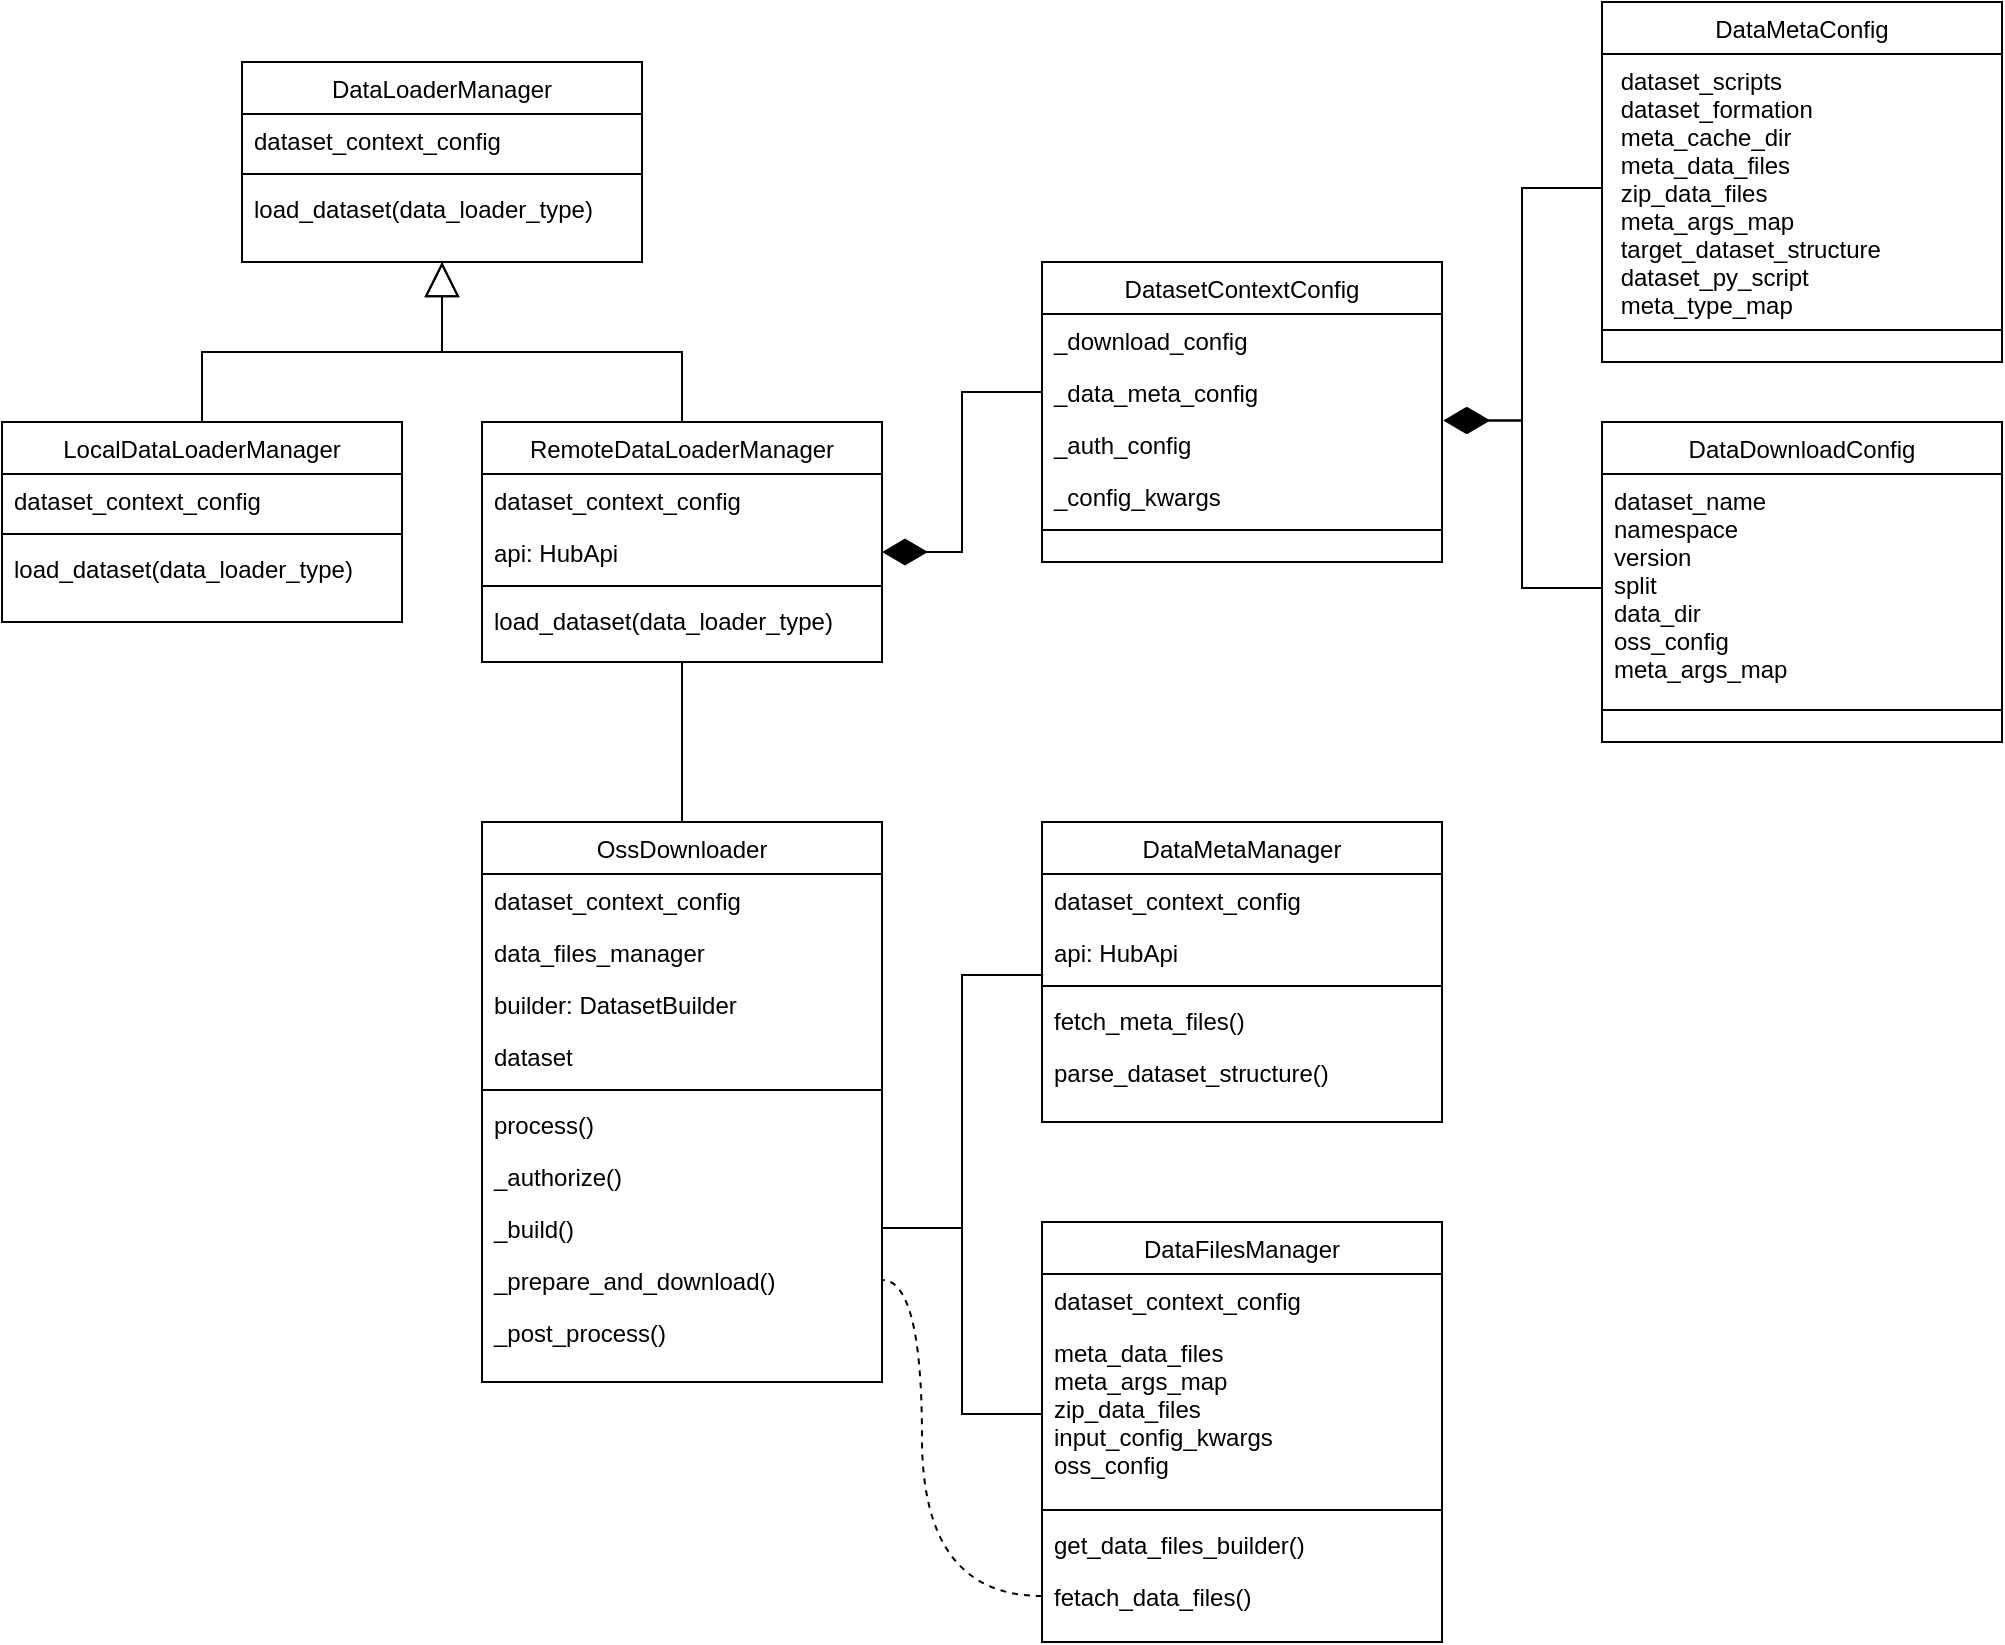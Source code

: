 <mxfile version="21.5.2" type="github" pages="2">
  <diagram id="C5RBs43oDa-KdzZeNtuy" name="v_0.1">
    <mxGraphModel dx="1839" dy="679" grid="1" gridSize="10" guides="1" tooltips="1" connect="1" arrows="1" fold="1" page="1" pageScale="1" pageWidth="827" pageHeight="1169" math="0" shadow="0">
      <root>
        <mxCell id="WIyWlLk6GJQsqaUBKTNV-0" />
        <mxCell id="WIyWlLk6GJQsqaUBKTNV-1" parent="WIyWlLk6GJQsqaUBKTNV-0" />
        <mxCell id="bggW8caEcqMbsjay8aiF-5" value="" style="rounded=0;orthogonalLoop=1;jettySize=auto;html=1;entryX=0.5;entryY=1;entryDx=0;entryDy=0;endArrow=block;endFill=0;endSize=15;startSize=15;exitX=0.5;exitY=0;exitDx=0;exitDy=0;edgeStyle=orthogonalEdgeStyle;" edge="1" parent="WIyWlLk6GJQsqaUBKTNV-1" source="mkIfRLMKfFLiGhOgmDnM-0" target="bggW8caEcqMbsjay8aiF-0">
          <mxGeometry relative="1" as="geometry">
            <mxPoint x="230" y="300" as="targetPoint" />
          </mxGeometry>
        </mxCell>
        <mxCell id="fP3P9Rz7hbLU_uRdi3sB-0" value="" style="rounded=0;orthogonalLoop=1;jettySize=auto;html=1;entryX=0.5;entryY=0;entryDx=0;entryDy=0;endArrow=none;endFill=0;" edge="1" parent="WIyWlLk6GJQsqaUBKTNV-1" source="mkIfRLMKfFLiGhOgmDnM-0" target="tjKZMXYK2fLk1N85MihW-15">
          <mxGeometry relative="1" as="geometry">
            <mxPoint x="510" y="540" as="targetPoint" />
          </mxGeometry>
        </mxCell>
        <mxCell id="mkIfRLMKfFLiGhOgmDnM-0" value="RemoteDataLoaderManager" style="swimlane;fontStyle=0;align=center;verticalAlign=top;childLayout=stackLayout;horizontal=1;startSize=26;horizontalStack=0;resizeParent=1;resizeLast=0;collapsible=1;marginBottom=0;rounded=0;shadow=0;strokeWidth=1;" vertex="1" parent="WIyWlLk6GJQsqaUBKTNV-1">
          <mxGeometry x="120" y="360" width="200" height="120" as="geometry">
            <mxRectangle x="130" y="380" width="160" height="26" as="alternateBounds" />
          </mxGeometry>
        </mxCell>
        <mxCell id="mkIfRLMKfFLiGhOgmDnM-1" value="dataset_context_config" style="text;align=left;verticalAlign=top;spacingLeft=4;spacingRight=4;overflow=hidden;rotatable=0;points=[[0,0.5],[1,0.5]];portConstraint=eastwest;" vertex="1" parent="mkIfRLMKfFLiGhOgmDnM-0">
          <mxGeometry y="26" width="200" height="26" as="geometry" />
        </mxCell>
        <mxCell id="mkIfRLMKfFLiGhOgmDnM-2" value="api: HubApi" style="text;align=left;verticalAlign=top;spacingLeft=4;spacingRight=4;overflow=hidden;rotatable=0;points=[[0,0.5],[1,0.5]];portConstraint=eastwest;rounded=0;shadow=0;html=0;" vertex="1" parent="mkIfRLMKfFLiGhOgmDnM-0">
          <mxGeometry y="52" width="200" height="26" as="geometry" />
        </mxCell>
        <mxCell id="mkIfRLMKfFLiGhOgmDnM-3" value="" style="line;html=1;strokeWidth=1;align=left;verticalAlign=middle;spacingTop=-1;spacingLeft=3;spacingRight=3;rotatable=0;labelPosition=right;points=[];portConstraint=eastwest;" vertex="1" parent="mkIfRLMKfFLiGhOgmDnM-0">
          <mxGeometry y="78" width="200" height="8" as="geometry" />
        </mxCell>
        <mxCell id="mkIfRLMKfFLiGhOgmDnM-4" value="load_dataset(data_loader_type)" style="text;align=left;verticalAlign=top;spacingLeft=4;spacingRight=4;overflow=hidden;rotatable=0;points=[[0,0.5],[1,0.5]];portConstraint=eastwest;fontStyle=0" vertex="1" parent="mkIfRLMKfFLiGhOgmDnM-0">
          <mxGeometry y="86" width="200" height="26" as="geometry" />
        </mxCell>
        <mxCell id="bggW8caEcqMbsjay8aiF-0" value="DataLoaderManager" style="swimlane;fontStyle=0;align=center;verticalAlign=top;childLayout=stackLayout;horizontal=1;startSize=26;horizontalStack=0;resizeParent=1;resizeLast=0;collapsible=1;marginBottom=0;rounded=0;shadow=0;strokeWidth=1;" vertex="1" parent="WIyWlLk6GJQsqaUBKTNV-1">
          <mxGeometry y="180" width="200" height="100" as="geometry">
            <mxRectangle x="130" y="380" width="160" height="26" as="alternateBounds" />
          </mxGeometry>
        </mxCell>
        <mxCell id="bggW8caEcqMbsjay8aiF-1" value="dataset_context_config" style="text;align=left;verticalAlign=top;spacingLeft=4;spacingRight=4;overflow=hidden;rotatable=0;points=[[0,0.5],[1,0.5]];portConstraint=eastwest;" vertex="1" parent="bggW8caEcqMbsjay8aiF-0">
          <mxGeometry y="26" width="200" height="26" as="geometry" />
        </mxCell>
        <mxCell id="bggW8caEcqMbsjay8aiF-3" value="" style="line;html=1;strokeWidth=1;align=left;verticalAlign=middle;spacingTop=-1;spacingLeft=3;spacingRight=3;rotatable=0;labelPosition=right;points=[];portConstraint=eastwest;" vertex="1" parent="bggW8caEcqMbsjay8aiF-0">
          <mxGeometry y="52" width="200" height="8" as="geometry" />
        </mxCell>
        <mxCell id="bggW8caEcqMbsjay8aiF-4" value="load_dataset(data_loader_type)" style="text;align=left;verticalAlign=top;spacingLeft=4;spacingRight=4;overflow=hidden;rotatable=0;points=[[0,0.5],[1,0.5]];portConstraint=eastwest;fontStyle=0" vertex="1" parent="bggW8caEcqMbsjay8aiF-0">
          <mxGeometry y="60" width="200" height="26" as="geometry" />
        </mxCell>
        <mxCell id="tjKZMXYK2fLk1N85MihW-0" value="LocalDataLoaderManager" style="swimlane;fontStyle=0;align=center;verticalAlign=top;childLayout=stackLayout;horizontal=1;startSize=26;horizontalStack=0;resizeParent=1;resizeLast=0;collapsible=1;marginBottom=0;rounded=0;shadow=0;strokeWidth=1;" vertex="1" parent="WIyWlLk6GJQsqaUBKTNV-1">
          <mxGeometry x="-120" y="360" width="200" height="100" as="geometry">
            <mxRectangle x="130" y="380" width="160" height="26" as="alternateBounds" />
          </mxGeometry>
        </mxCell>
        <mxCell id="tjKZMXYK2fLk1N85MihW-1" value="dataset_context_config" style="text;align=left;verticalAlign=top;spacingLeft=4;spacingRight=4;overflow=hidden;rotatable=0;points=[[0,0.5],[1,0.5]];portConstraint=eastwest;" vertex="1" parent="tjKZMXYK2fLk1N85MihW-0">
          <mxGeometry y="26" width="200" height="26" as="geometry" />
        </mxCell>
        <mxCell id="tjKZMXYK2fLk1N85MihW-3" value="" style="line;html=1;strokeWidth=1;align=left;verticalAlign=middle;spacingTop=-1;spacingLeft=3;spacingRight=3;rotatable=0;labelPosition=right;points=[];portConstraint=eastwest;" vertex="1" parent="tjKZMXYK2fLk1N85MihW-0">
          <mxGeometry y="52" width="200" height="8" as="geometry" />
        </mxCell>
        <mxCell id="tjKZMXYK2fLk1N85MihW-4" value="load_dataset(data_loader_type)" style="text;align=left;verticalAlign=top;spacingLeft=4;spacingRight=4;overflow=hidden;rotatable=0;points=[[0,0.5],[1,0.5]];portConstraint=eastwest;fontStyle=0" vertex="1" parent="tjKZMXYK2fLk1N85MihW-0">
          <mxGeometry y="60" width="200" height="26" as="geometry" />
        </mxCell>
        <mxCell id="tjKZMXYK2fLk1N85MihW-5" value="" style="rounded=0;orthogonalLoop=1;jettySize=auto;html=1;endArrow=block;endFill=0;endSize=15;startSize=15;exitX=0.5;exitY=0;exitDx=0;exitDy=0;entryX=0.5;entryY=1;entryDx=0;entryDy=0;edgeStyle=orthogonalEdgeStyle;" edge="1" parent="WIyWlLk6GJQsqaUBKTNV-1" source="tjKZMXYK2fLk1N85MihW-0" target="bggW8caEcqMbsjay8aiF-0">
          <mxGeometry relative="1" as="geometry">
            <mxPoint x="230" y="370" as="sourcePoint" />
            <mxPoint x="210" y="280" as="targetPoint" />
          </mxGeometry>
        </mxCell>
        <mxCell id="tjKZMXYK2fLk1N85MihW-6" value="DatasetContextConfig" style="swimlane;fontStyle=0;align=center;verticalAlign=top;childLayout=stackLayout;horizontal=1;startSize=26;horizontalStack=0;resizeParent=1;resizeLast=0;collapsible=1;marginBottom=0;rounded=0;shadow=0;strokeWidth=1;" vertex="1" parent="WIyWlLk6GJQsqaUBKTNV-1">
          <mxGeometry x="400" y="280" width="200" height="150" as="geometry">
            <mxRectangle x="130" y="380" width="160" height="26" as="alternateBounds" />
          </mxGeometry>
        </mxCell>
        <mxCell id="tjKZMXYK2fLk1N85MihW-7" value="_download_config" style="text;align=left;verticalAlign=top;spacingLeft=4;spacingRight=4;overflow=hidden;rotatable=0;points=[[0,0.5],[1,0.5]];portConstraint=eastwest;" vertex="1" parent="tjKZMXYK2fLk1N85MihW-6">
          <mxGeometry y="26" width="200" height="26" as="geometry" />
        </mxCell>
        <mxCell id="tjKZMXYK2fLk1N85MihW-8" value="_data_meta_config" style="text;align=left;verticalAlign=top;spacingLeft=4;spacingRight=4;overflow=hidden;rotatable=0;points=[[0,0.5],[1,0.5]];portConstraint=eastwest;rounded=0;shadow=0;html=0;" vertex="1" parent="tjKZMXYK2fLk1N85MihW-6">
          <mxGeometry y="52" width="200" height="26" as="geometry" />
        </mxCell>
        <mxCell id="tjKZMXYK2fLk1N85MihW-13" value="_auth_config" style="text;align=left;verticalAlign=top;spacingLeft=4;spacingRight=4;overflow=hidden;rotatable=0;points=[[0,0.5],[1,0.5]];portConstraint=eastwest;rounded=0;shadow=0;html=0;" vertex="1" parent="tjKZMXYK2fLk1N85MihW-6">
          <mxGeometry y="78" width="200" height="26" as="geometry" />
        </mxCell>
        <mxCell id="tjKZMXYK2fLk1N85MihW-14" value="_config_kwargs" style="text;align=left;verticalAlign=top;spacingLeft=4;spacingRight=4;overflow=hidden;rotatable=0;points=[[0,0.5],[1,0.5]];portConstraint=eastwest;rounded=0;shadow=0;html=0;" vertex="1" parent="tjKZMXYK2fLk1N85MihW-6">
          <mxGeometry y="104" width="200" height="26" as="geometry" />
        </mxCell>
        <mxCell id="tjKZMXYK2fLk1N85MihW-9" value="" style="line;html=1;strokeWidth=1;align=left;verticalAlign=middle;spacingTop=-1;spacingLeft=3;spacingRight=3;rotatable=0;labelPosition=right;points=[];portConstraint=eastwest;" vertex="1" parent="tjKZMXYK2fLk1N85MihW-6">
          <mxGeometry y="130" width="200" height="8" as="geometry" />
        </mxCell>
        <mxCell id="tjKZMXYK2fLk1N85MihW-11" value="" style="rounded=0;orthogonalLoop=1;jettySize=auto;html=1;entryX=1;entryY=0.5;entryDx=0;entryDy=0;endArrow=diamondThin;endFill=1;endSize=20;startSize=20;exitX=0;exitY=0.5;exitDx=0;exitDy=0;edgeStyle=orthogonalEdgeStyle;" edge="1" parent="WIyWlLk6GJQsqaUBKTNV-1" source="tjKZMXYK2fLk1N85MihW-8" target="mkIfRLMKfFLiGhOgmDnM-2">
          <mxGeometry relative="1" as="geometry">
            <mxPoint x="230" y="370" as="sourcePoint" />
            <mxPoint x="110" y="290" as="targetPoint" />
            <Array as="points">
              <mxPoint x="360" y="345" />
              <mxPoint x="360" y="425" />
            </Array>
          </mxGeometry>
        </mxCell>
        <mxCell id="tjKZMXYK2fLk1N85MihW-15" value="OssDownloader" style="swimlane;fontStyle=0;align=center;verticalAlign=top;childLayout=stackLayout;horizontal=1;startSize=26;horizontalStack=0;resizeParent=1;resizeLast=0;collapsible=1;marginBottom=0;rounded=0;shadow=0;strokeWidth=1;" vertex="1" parent="WIyWlLk6GJQsqaUBKTNV-1">
          <mxGeometry x="120" y="560" width="200" height="280" as="geometry">
            <mxRectangle x="130" y="380" width="160" height="26" as="alternateBounds" />
          </mxGeometry>
        </mxCell>
        <mxCell id="tjKZMXYK2fLk1N85MihW-16" value="dataset_context_config" style="text;align=left;verticalAlign=top;spacingLeft=4;spacingRight=4;overflow=hidden;rotatable=0;points=[[0,0.5],[1,0.5]];portConstraint=eastwest;" vertex="1" parent="tjKZMXYK2fLk1N85MihW-15">
          <mxGeometry y="26" width="200" height="26" as="geometry" />
        </mxCell>
        <mxCell id="tjKZMXYK2fLk1N85MihW-17" value="data_files_manager" style="text;align=left;verticalAlign=top;spacingLeft=4;spacingRight=4;overflow=hidden;rotatable=0;points=[[0,0.5],[1,0.5]];portConstraint=eastwest;rounded=0;shadow=0;html=0;" vertex="1" parent="tjKZMXYK2fLk1N85MihW-15">
          <mxGeometry y="52" width="200" height="26" as="geometry" />
        </mxCell>
        <mxCell id="tjKZMXYK2fLk1N85MihW-20" value="builder: DatasetBuilder" style="text;align=left;verticalAlign=top;spacingLeft=4;spacingRight=4;overflow=hidden;rotatable=0;points=[[0,0.5],[1,0.5]];portConstraint=eastwest;rounded=0;shadow=0;html=0;" vertex="1" parent="tjKZMXYK2fLk1N85MihW-15">
          <mxGeometry y="78" width="200" height="26" as="geometry" />
        </mxCell>
        <mxCell id="tjKZMXYK2fLk1N85MihW-21" value="dataset" style="text;align=left;verticalAlign=top;spacingLeft=4;spacingRight=4;overflow=hidden;rotatable=0;points=[[0,0.5],[1,0.5]];portConstraint=eastwest;rounded=0;shadow=0;html=0;" vertex="1" parent="tjKZMXYK2fLk1N85MihW-15">
          <mxGeometry y="104" width="200" height="26" as="geometry" />
        </mxCell>
        <mxCell id="tjKZMXYK2fLk1N85MihW-18" value="" style="line;html=1;strokeWidth=1;align=left;verticalAlign=middle;spacingTop=-1;spacingLeft=3;spacingRight=3;rotatable=0;labelPosition=right;points=[];portConstraint=eastwest;" vertex="1" parent="tjKZMXYK2fLk1N85MihW-15">
          <mxGeometry y="130" width="200" height="8" as="geometry" />
        </mxCell>
        <mxCell id="tjKZMXYK2fLk1N85MihW-23" value="process()" style="text;align=left;verticalAlign=top;spacingLeft=4;spacingRight=4;overflow=hidden;rotatable=0;points=[[0,0.5],[1,0.5]];portConstraint=eastwest;fontStyle=0" vertex="1" parent="tjKZMXYK2fLk1N85MihW-15">
          <mxGeometry y="138" width="200" height="26" as="geometry" />
        </mxCell>
        <mxCell id="fP3P9Rz7hbLU_uRdi3sB-22" value="_authorize()" style="text;align=left;verticalAlign=top;spacingLeft=4;spacingRight=4;overflow=hidden;rotatable=0;points=[[0,0.5],[1,0.5]];portConstraint=eastwest;fontStyle=0" vertex="1" parent="tjKZMXYK2fLk1N85MihW-15">
          <mxGeometry y="164" width="200" height="26" as="geometry" />
        </mxCell>
        <mxCell id="fP3P9Rz7hbLU_uRdi3sB-23" value="_build()" style="text;align=left;verticalAlign=top;spacingLeft=4;spacingRight=4;overflow=hidden;rotatable=0;points=[[0,0.5],[1,0.5]];portConstraint=eastwest;fontStyle=0" vertex="1" parent="tjKZMXYK2fLk1N85MihW-15">
          <mxGeometry y="190" width="200" height="26" as="geometry" />
        </mxCell>
        <mxCell id="fP3P9Rz7hbLU_uRdi3sB-24" value="_prepare_and_download()" style="text;align=left;verticalAlign=top;spacingLeft=4;spacingRight=4;overflow=hidden;rotatable=0;points=[[0,0.5],[1,0.5]];portConstraint=eastwest;fontStyle=0" vertex="1" parent="tjKZMXYK2fLk1N85MihW-15">
          <mxGeometry y="216" width="200" height="26" as="geometry" />
        </mxCell>
        <mxCell id="tjKZMXYK2fLk1N85MihW-22" value="_post_process()" style="text;align=left;verticalAlign=top;spacingLeft=4;spacingRight=4;overflow=hidden;rotatable=0;points=[[0,0.5],[1,0.5]];portConstraint=eastwest;fontStyle=0" vertex="1" parent="tjKZMXYK2fLk1N85MihW-15">
          <mxGeometry y="242" width="200" height="32" as="geometry" />
        </mxCell>
        <mxCell id="fP3P9Rz7hbLU_uRdi3sB-1" value="DataMetaConfig" style="swimlane;fontStyle=0;align=center;verticalAlign=top;childLayout=stackLayout;horizontal=1;startSize=26;horizontalStack=0;resizeParent=1;resizeLast=0;collapsible=1;marginBottom=0;rounded=0;shadow=0;strokeWidth=1;" vertex="1" parent="WIyWlLk6GJQsqaUBKTNV-1">
          <mxGeometry x="680" y="150" width="200" height="180" as="geometry">
            <mxRectangle x="130" y="380" width="160" height="26" as="alternateBounds" />
          </mxGeometry>
        </mxCell>
        <mxCell id="fP3P9Rz7hbLU_uRdi3sB-2" value=" dataset_scripts&#xa; dataset_formation&#xa; meta_cache_dir&#xa; meta_data_files&#xa; zip_data_files&#xa; meta_args_map&#xa; target_dataset_structure&#xa; dataset_py_script&#xa; meta_type_map&#xa;" style="text;align=left;verticalAlign=top;spacingLeft=4;spacingRight=4;overflow=hidden;rotatable=0;points=[[0,0.5],[1,0.5]];portConstraint=eastwest;" vertex="1" parent="fP3P9Rz7hbLU_uRdi3sB-1">
          <mxGeometry y="26" width="200" height="134" as="geometry" />
        </mxCell>
        <mxCell id="fP3P9Rz7hbLU_uRdi3sB-6" value="" style="line;html=1;strokeWidth=1;align=left;verticalAlign=middle;spacingTop=-1;spacingLeft=3;spacingRight=3;rotatable=0;labelPosition=right;points=[];portConstraint=eastwest;" vertex="1" parent="fP3P9Rz7hbLU_uRdi3sB-1">
          <mxGeometry y="160" width="200" height="8" as="geometry" />
        </mxCell>
        <mxCell id="fP3P9Rz7hbLU_uRdi3sB-7" value="DataDownloadConfig" style="swimlane;fontStyle=0;align=center;verticalAlign=top;childLayout=stackLayout;horizontal=1;startSize=26;horizontalStack=0;resizeParent=1;resizeLast=0;collapsible=1;marginBottom=0;rounded=0;shadow=0;strokeWidth=1;" vertex="1" parent="WIyWlLk6GJQsqaUBKTNV-1">
          <mxGeometry x="680" y="360" width="200" height="160" as="geometry">
            <mxRectangle x="130" y="380" width="160" height="26" as="alternateBounds" />
          </mxGeometry>
        </mxCell>
        <mxCell id="fP3P9Rz7hbLU_uRdi3sB-8" value="dataset_name&#xa;namespace&#xa;version&#xa;split&#xa;data_dir&#xa;oss_config&#xa;meta_args_map" style="text;align=left;verticalAlign=top;spacingLeft=4;spacingRight=4;overflow=hidden;rotatable=0;points=[[0,0.5],[1,0.5]];portConstraint=eastwest;" vertex="1" parent="fP3P9Rz7hbLU_uRdi3sB-7">
          <mxGeometry y="26" width="200" height="114" as="geometry" />
        </mxCell>
        <mxCell id="fP3P9Rz7hbLU_uRdi3sB-9" value="" style="line;html=1;strokeWidth=1;align=left;verticalAlign=middle;spacingTop=-1;spacingLeft=3;spacingRight=3;rotatable=0;labelPosition=right;points=[];portConstraint=eastwest;" vertex="1" parent="fP3P9Rz7hbLU_uRdi3sB-7">
          <mxGeometry y="140" width="200" height="8" as="geometry" />
        </mxCell>
        <mxCell id="fP3P9Rz7hbLU_uRdi3sB-10" value="" style="rounded=0;orthogonalLoop=1;jettySize=auto;html=1;endArrow=diamondThin;endFill=1;endSize=20;startSize=20;entryX=1.006;entryY=1.048;entryDx=0;entryDy=0;entryPerimeter=0;exitX=0;exitY=0.5;exitDx=0;exitDy=0;edgeStyle=orthogonalEdgeStyle;" edge="1" parent="WIyWlLk6GJQsqaUBKTNV-1" source="fP3P9Rz7hbLU_uRdi3sB-2" target="tjKZMXYK2fLk1N85MihW-8">
          <mxGeometry relative="1" as="geometry">
            <Array as="points">
              <mxPoint x="640" y="243" />
              <mxPoint x="640" y="359" />
            </Array>
          </mxGeometry>
        </mxCell>
        <mxCell id="fP3P9Rz7hbLU_uRdi3sB-12" value="" style="rounded=0;orthogonalLoop=1;jettySize=auto;html=1;endArrow=diamondThin;endFill=1;endSize=20;startSize=20;entryX=1.003;entryY=0.048;entryDx=0;entryDy=0;entryPerimeter=0;exitX=0;exitY=0.5;exitDx=0;exitDy=0;edgeStyle=orthogonalEdgeStyle;" edge="1" parent="WIyWlLk6GJQsqaUBKTNV-1" source="fP3P9Rz7hbLU_uRdi3sB-8" target="tjKZMXYK2fLk1N85MihW-13">
          <mxGeometry relative="1" as="geometry">
            <mxPoint x="570" y="520" as="sourcePoint" />
            <mxPoint x="610" y="355" as="targetPoint" />
            <Array as="points">
              <mxPoint x="640" y="443" />
              <mxPoint x="640" y="359" />
            </Array>
          </mxGeometry>
        </mxCell>
        <mxCell id="fP3P9Rz7hbLU_uRdi3sB-13" value="DataMetaManager" style="swimlane;fontStyle=0;align=center;verticalAlign=top;childLayout=stackLayout;horizontal=1;startSize=26;horizontalStack=0;resizeParent=1;resizeLast=0;collapsible=1;marginBottom=0;rounded=0;shadow=0;strokeWidth=1;" vertex="1" parent="WIyWlLk6GJQsqaUBKTNV-1">
          <mxGeometry x="400" y="560" width="200" height="150" as="geometry">
            <mxRectangle x="130" y="380" width="160" height="26" as="alternateBounds" />
          </mxGeometry>
        </mxCell>
        <mxCell id="fP3P9Rz7hbLU_uRdi3sB-14" value="dataset_context_config" style="text;align=left;verticalAlign=top;spacingLeft=4;spacingRight=4;overflow=hidden;rotatable=0;points=[[0,0.5],[1,0.5]];portConstraint=eastwest;" vertex="1" parent="fP3P9Rz7hbLU_uRdi3sB-13">
          <mxGeometry y="26" width="200" height="26" as="geometry" />
        </mxCell>
        <mxCell id="fP3P9Rz7hbLU_uRdi3sB-15" value="api: HubApi" style="text;align=left;verticalAlign=top;spacingLeft=4;spacingRight=4;overflow=hidden;rotatable=0;points=[[0,0.5],[1,0.5]];portConstraint=eastwest;rounded=0;shadow=0;html=0;" vertex="1" parent="fP3P9Rz7hbLU_uRdi3sB-13">
          <mxGeometry y="52" width="200" height="26" as="geometry" />
        </mxCell>
        <mxCell id="fP3P9Rz7hbLU_uRdi3sB-18" value="" style="line;html=1;strokeWidth=1;align=left;verticalAlign=middle;spacingTop=-1;spacingLeft=3;spacingRight=3;rotatable=0;labelPosition=right;points=[];portConstraint=eastwest;" vertex="1" parent="fP3P9Rz7hbLU_uRdi3sB-13">
          <mxGeometry y="78" width="200" height="8" as="geometry" />
        </mxCell>
        <mxCell id="fP3P9Rz7hbLU_uRdi3sB-20" value="fetch_meta_files()" style="text;align=left;verticalAlign=top;spacingLeft=4;spacingRight=4;overflow=hidden;rotatable=0;points=[[0,0.5],[1,0.5]];portConstraint=eastwest;fontStyle=0" vertex="1" parent="fP3P9Rz7hbLU_uRdi3sB-13">
          <mxGeometry y="86" width="200" height="26" as="geometry" />
        </mxCell>
        <mxCell id="fP3P9Rz7hbLU_uRdi3sB-21" value="parse_dataset_structure()" style="text;align=left;verticalAlign=top;spacingLeft=4;spacingRight=4;overflow=hidden;rotatable=0;points=[[0,0.5],[1,0.5]];portConstraint=eastwest;fontStyle=0" vertex="1" parent="fP3P9Rz7hbLU_uRdi3sB-13">
          <mxGeometry y="112" width="200" height="26" as="geometry" />
        </mxCell>
        <mxCell id="fP3P9Rz7hbLU_uRdi3sB-25" value="" style="endArrow=none;html=1;rounded=0;entryX=1;entryY=0.5;entryDx=0;entryDy=0;exitX=0.003;exitY=0.942;exitDx=0;exitDy=0;exitPerimeter=0;edgeStyle=orthogonalEdgeStyle;" edge="1" parent="WIyWlLk6GJQsqaUBKTNV-1" source="fP3P9Rz7hbLU_uRdi3sB-15" target="fP3P9Rz7hbLU_uRdi3sB-23">
          <mxGeometry width="50" height="50" relative="1" as="geometry">
            <mxPoint x="590" y="890" as="sourcePoint" />
            <mxPoint x="640" y="840" as="targetPoint" />
          </mxGeometry>
        </mxCell>
        <mxCell id="fP3P9Rz7hbLU_uRdi3sB-26" value="DataFilesManager" style="swimlane;fontStyle=0;align=center;verticalAlign=top;childLayout=stackLayout;horizontal=1;startSize=26;horizontalStack=0;resizeParent=1;resizeLast=0;collapsible=1;marginBottom=0;rounded=0;shadow=0;strokeWidth=1;" vertex="1" parent="WIyWlLk6GJQsqaUBKTNV-1">
          <mxGeometry x="400" y="760" width="200" height="210" as="geometry">
            <mxRectangle x="130" y="380" width="160" height="26" as="alternateBounds" />
          </mxGeometry>
        </mxCell>
        <mxCell id="fP3P9Rz7hbLU_uRdi3sB-27" value="dataset_context_config" style="text;align=left;verticalAlign=top;spacingLeft=4;spacingRight=4;overflow=hidden;rotatable=0;points=[[0,0.5],[1,0.5]];portConstraint=eastwest;" vertex="1" parent="fP3P9Rz7hbLU_uRdi3sB-26">
          <mxGeometry y="26" width="200" height="26" as="geometry" />
        </mxCell>
        <mxCell id="fP3P9Rz7hbLU_uRdi3sB-28" value="meta_data_files&#xa;meta_args_map&#xa;zip_data_files&#xa;input_config_kwargs&#xa;oss_config&#xa;" style="text;align=left;verticalAlign=top;spacingLeft=4;spacingRight=4;overflow=hidden;rotatable=0;points=[[0,0.5],[1,0.5]];portConstraint=eastwest;rounded=0;shadow=0;html=0;" vertex="1" parent="fP3P9Rz7hbLU_uRdi3sB-26">
          <mxGeometry y="52" width="200" height="88" as="geometry" />
        </mxCell>
        <mxCell id="fP3P9Rz7hbLU_uRdi3sB-29" value="" style="line;html=1;strokeWidth=1;align=left;verticalAlign=middle;spacingTop=-1;spacingLeft=3;spacingRight=3;rotatable=0;labelPosition=right;points=[];portConstraint=eastwest;" vertex="1" parent="fP3P9Rz7hbLU_uRdi3sB-26">
          <mxGeometry y="140" width="200" height="8" as="geometry" />
        </mxCell>
        <mxCell id="fP3P9Rz7hbLU_uRdi3sB-30" value="get_data_files_builder()" style="text;align=left;verticalAlign=top;spacingLeft=4;spacingRight=4;overflow=hidden;rotatable=0;points=[[0,0.5],[1,0.5]];portConstraint=eastwest;fontStyle=0" vertex="1" parent="fP3P9Rz7hbLU_uRdi3sB-26">
          <mxGeometry y="148" width="200" height="26" as="geometry" />
        </mxCell>
        <mxCell id="fP3P9Rz7hbLU_uRdi3sB-31" value="fetach_data_files()" style="text;align=left;verticalAlign=top;spacingLeft=4;spacingRight=4;overflow=hidden;rotatable=0;points=[[0,0.5],[1,0.5]];portConstraint=eastwest;fontStyle=0" vertex="1" parent="fP3P9Rz7hbLU_uRdi3sB-26">
          <mxGeometry y="174" width="200" height="26" as="geometry" />
        </mxCell>
        <mxCell id="fP3P9Rz7hbLU_uRdi3sB-32" value="" style="endArrow=none;html=1;rounded=0;entryX=1;entryY=0.5;entryDx=0;entryDy=0;exitX=0;exitY=0.5;exitDx=0;exitDy=0;edgeStyle=orthogonalEdgeStyle;" edge="1" parent="WIyWlLk6GJQsqaUBKTNV-1" source="fP3P9Rz7hbLU_uRdi3sB-28" target="fP3P9Rz7hbLU_uRdi3sB-23">
          <mxGeometry width="50" height="50" relative="1" as="geometry">
            <mxPoint x="411" y="646" as="sourcePoint" />
            <mxPoint x="330" y="773" as="targetPoint" />
          </mxGeometry>
        </mxCell>
        <mxCell id="fP3P9Rz7hbLU_uRdi3sB-33" value="" style="endArrow=none;dashed=1;html=1;rounded=0;exitX=0;exitY=0.5;exitDx=0;exitDy=0;entryX=1;entryY=0.5;entryDx=0;entryDy=0;edgeStyle=orthogonalEdgeStyle;curved=1;" edge="1" parent="WIyWlLk6GJQsqaUBKTNV-1" source="fP3P9Rz7hbLU_uRdi3sB-31" target="fP3P9Rz7hbLU_uRdi3sB-24">
          <mxGeometry width="50" height="50" relative="1" as="geometry">
            <mxPoint x="510" y="820" as="sourcePoint" />
            <mxPoint x="560" y="770" as="targetPoint" />
            <Array as="points">
              <mxPoint x="340" y="947" />
              <mxPoint x="340" y="789" />
            </Array>
          </mxGeometry>
        </mxCell>
      </root>
    </mxGraphModel>
  </diagram>
  <diagram id="YephYANBv8AwVeuibEls" name="demo">
    <mxGraphModel dx="1012" dy="679" grid="1" gridSize="10" guides="1" tooltips="1" connect="1" arrows="1" fold="1" page="1" pageScale="1" pageWidth="827" pageHeight="1169" math="0" shadow="0">
      <root>
        <mxCell id="0" />
        <mxCell id="1" parent="0" />
        <mxCell id="u9p4KUIXh91cp5A50ya_-1" value="Person" style="swimlane;fontStyle=2;align=center;verticalAlign=top;childLayout=stackLayout;horizontal=1;startSize=26;horizontalStack=0;resizeParent=1;resizeLast=0;collapsible=1;marginBottom=0;rounded=0;shadow=0;strokeWidth=1;" vertex="1" parent="1">
          <mxGeometry x="220" y="120" width="160" height="138" as="geometry">
            <mxRectangle x="230" y="140" width="160" height="26" as="alternateBounds" />
          </mxGeometry>
        </mxCell>
        <mxCell id="u9p4KUIXh91cp5A50ya_-2" value="Name" style="text;align=left;verticalAlign=top;spacingLeft=4;spacingRight=4;overflow=hidden;rotatable=0;points=[[0,0.5],[1,0.5]];portConstraint=eastwest;" vertex="1" parent="u9p4KUIXh91cp5A50ya_-1">
          <mxGeometry y="26" width="160" height="26" as="geometry" />
        </mxCell>
        <mxCell id="u9p4KUIXh91cp5A50ya_-3" value="Phone Number" style="text;align=left;verticalAlign=top;spacingLeft=4;spacingRight=4;overflow=hidden;rotatable=0;points=[[0,0.5],[1,0.5]];portConstraint=eastwest;rounded=0;shadow=0;html=0;" vertex="1" parent="u9p4KUIXh91cp5A50ya_-1">
          <mxGeometry y="52" width="160" height="26" as="geometry" />
        </mxCell>
        <mxCell id="u9p4KUIXh91cp5A50ya_-4" value="Email Address" style="text;align=left;verticalAlign=top;spacingLeft=4;spacingRight=4;overflow=hidden;rotatable=0;points=[[0,0.5],[1,0.5]];portConstraint=eastwest;rounded=0;shadow=0;html=0;" vertex="1" parent="u9p4KUIXh91cp5A50ya_-1">
          <mxGeometry y="78" width="160" height="26" as="geometry" />
        </mxCell>
        <mxCell id="u9p4KUIXh91cp5A50ya_-5" value="" style="line;html=1;strokeWidth=1;align=left;verticalAlign=middle;spacingTop=-1;spacingLeft=3;spacingRight=3;rotatable=0;labelPosition=right;points=[];portConstraint=eastwest;" vertex="1" parent="u9p4KUIXh91cp5A50ya_-1">
          <mxGeometry y="104" width="160" height="8" as="geometry" />
        </mxCell>
        <mxCell id="u9p4KUIXh91cp5A50ya_-6" value="Purchase Parking Pass" style="text;align=left;verticalAlign=top;spacingLeft=4;spacingRight=4;overflow=hidden;rotatable=0;points=[[0,0.5],[1,0.5]];portConstraint=eastwest;" vertex="1" parent="u9p4KUIXh91cp5A50ya_-1">
          <mxGeometry y="112" width="160" height="26" as="geometry" />
        </mxCell>
        <mxCell id="u9p4KUIXh91cp5A50ya_-7" value="Student" style="swimlane;fontStyle=0;align=center;verticalAlign=top;childLayout=stackLayout;horizontal=1;startSize=26;horizontalStack=0;resizeParent=1;resizeLast=0;collapsible=1;marginBottom=0;rounded=0;shadow=0;strokeWidth=1;" vertex="1" parent="1">
          <mxGeometry x="120" y="360" width="160" height="138" as="geometry">
            <mxRectangle x="130" y="380" width="160" height="26" as="alternateBounds" />
          </mxGeometry>
        </mxCell>
        <mxCell id="u9p4KUIXh91cp5A50ya_-8" value="Student Number" style="text;align=left;verticalAlign=top;spacingLeft=4;spacingRight=4;overflow=hidden;rotatable=0;points=[[0,0.5],[1,0.5]];portConstraint=eastwest;" vertex="1" parent="u9p4KUIXh91cp5A50ya_-7">
          <mxGeometry y="26" width="160" height="26" as="geometry" />
        </mxCell>
        <mxCell id="u9p4KUIXh91cp5A50ya_-9" value="Average Mark" style="text;align=left;verticalAlign=top;spacingLeft=4;spacingRight=4;overflow=hidden;rotatable=0;points=[[0,0.5],[1,0.5]];portConstraint=eastwest;rounded=0;shadow=0;html=0;" vertex="1" parent="u9p4KUIXh91cp5A50ya_-7">
          <mxGeometry y="52" width="160" height="26" as="geometry" />
        </mxCell>
        <mxCell id="u9p4KUIXh91cp5A50ya_-10" value="" style="line;html=1;strokeWidth=1;align=left;verticalAlign=middle;spacingTop=-1;spacingLeft=3;spacingRight=3;rotatable=0;labelPosition=right;points=[];portConstraint=eastwest;" vertex="1" parent="u9p4KUIXh91cp5A50ya_-7">
          <mxGeometry y="78" width="160" height="8" as="geometry" />
        </mxCell>
        <mxCell id="u9p4KUIXh91cp5A50ya_-11" value="Is Eligible To Enroll" style="text;align=left;verticalAlign=top;spacingLeft=4;spacingRight=4;overflow=hidden;rotatable=0;points=[[0,0.5],[1,0.5]];portConstraint=eastwest;fontStyle=4" vertex="1" parent="u9p4KUIXh91cp5A50ya_-7">
          <mxGeometry y="86" width="160" height="26" as="geometry" />
        </mxCell>
        <mxCell id="u9p4KUIXh91cp5A50ya_-12" value="Get Seminars Taken" style="text;align=left;verticalAlign=top;spacingLeft=4;spacingRight=4;overflow=hidden;rotatable=0;points=[[0,0.5],[1,0.5]];portConstraint=eastwest;" vertex="1" parent="u9p4KUIXh91cp5A50ya_-7">
          <mxGeometry y="112" width="160" height="26" as="geometry" />
        </mxCell>
        <mxCell id="u9p4KUIXh91cp5A50ya_-13" value="" style="endArrow=block;endSize=10;endFill=0;shadow=0;strokeWidth=1;rounded=0;edgeStyle=elbowEdgeStyle;elbow=vertical;" edge="1" parent="1" source="u9p4KUIXh91cp5A50ya_-7" target="u9p4KUIXh91cp5A50ya_-1">
          <mxGeometry width="160" relative="1" as="geometry">
            <mxPoint x="200" y="203" as="sourcePoint" />
            <mxPoint x="200" y="203" as="targetPoint" />
          </mxGeometry>
        </mxCell>
        <mxCell id="u9p4KUIXh91cp5A50ya_-14" value="Professor" style="swimlane;fontStyle=0;align=center;verticalAlign=top;childLayout=stackLayout;horizontal=1;startSize=26;horizontalStack=0;resizeParent=1;resizeLast=0;collapsible=1;marginBottom=0;rounded=0;shadow=0;strokeWidth=1;" vertex="1" parent="1">
          <mxGeometry x="330" y="360" width="160" height="70" as="geometry">
            <mxRectangle x="340" y="380" width="170" height="26" as="alternateBounds" />
          </mxGeometry>
        </mxCell>
        <mxCell id="u9p4KUIXh91cp5A50ya_-15" value="Salary" style="text;align=left;verticalAlign=top;spacingLeft=4;spacingRight=4;overflow=hidden;rotatable=0;points=[[0,0.5],[1,0.5]];portConstraint=eastwest;" vertex="1" parent="u9p4KUIXh91cp5A50ya_-14">
          <mxGeometry y="26" width="160" height="26" as="geometry" />
        </mxCell>
        <mxCell id="u9p4KUIXh91cp5A50ya_-16" value="" style="line;html=1;strokeWidth=1;align=left;verticalAlign=middle;spacingTop=-1;spacingLeft=3;spacingRight=3;rotatable=0;labelPosition=right;points=[];portConstraint=eastwest;" vertex="1" parent="u9p4KUIXh91cp5A50ya_-14">
          <mxGeometry y="52" width="160" height="8" as="geometry" />
        </mxCell>
        <mxCell id="u9p4KUIXh91cp5A50ya_-17" value="" style="endArrow=block;endSize=10;endFill=0;shadow=0;strokeWidth=1;rounded=0;edgeStyle=elbowEdgeStyle;elbow=vertical;" edge="1" parent="1" source="u9p4KUIXh91cp5A50ya_-14">
          <mxGeometry width="160" relative="1" as="geometry">
            <mxPoint x="210" y="373" as="sourcePoint" />
            <mxPoint x="300" y="258" as="targetPoint" />
          </mxGeometry>
        </mxCell>
        <mxCell id="u9p4KUIXh91cp5A50ya_-18" value="Address" style="swimlane;fontStyle=0;align=center;verticalAlign=top;childLayout=stackLayout;horizontal=1;startSize=26;horizontalStack=0;resizeParent=1;resizeLast=0;collapsible=1;marginBottom=0;rounded=0;shadow=0;strokeWidth=1;" vertex="1" parent="1">
          <mxGeometry x="508" y="120" width="160" height="216" as="geometry">
            <mxRectangle x="550" y="140" width="160" height="26" as="alternateBounds" />
          </mxGeometry>
        </mxCell>
        <mxCell id="u9p4KUIXh91cp5A50ya_-19" value="Street" style="text;align=left;verticalAlign=top;spacingLeft=4;spacingRight=4;overflow=hidden;rotatable=0;points=[[0,0.5],[1,0.5]];portConstraint=eastwest;" vertex="1" parent="u9p4KUIXh91cp5A50ya_-18">
          <mxGeometry y="26" width="160" height="26" as="geometry" />
        </mxCell>
        <mxCell id="u9p4KUIXh91cp5A50ya_-20" value="City" style="text;align=left;verticalAlign=top;spacingLeft=4;spacingRight=4;overflow=hidden;rotatable=0;points=[[0,0.5],[1,0.5]];portConstraint=eastwest;rounded=0;shadow=0;html=0;" vertex="1" parent="u9p4KUIXh91cp5A50ya_-18">
          <mxGeometry y="52" width="160" height="26" as="geometry" />
        </mxCell>
        <mxCell id="u9p4KUIXh91cp5A50ya_-21" value="State" style="text;align=left;verticalAlign=top;spacingLeft=4;spacingRight=4;overflow=hidden;rotatable=0;points=[[0,0.5],[1,0.5]];portConstraint=eastwest;rounded=0;shadow=0;html=0;" vertex="1" parent="u9p4KUIXh91cp5A50ya_-18">
          <mxGeometry y="78" width="160" height="26" as="geometry" />
        </mxCell>
        <mxCell id="u9p4KUIXh91cp5A50ya_-22" value="Postal Code" style="text;align=left;verticalAlign=top;spacingLeft=4;spacingRight=4;overflow=hidden;rotatable=0;points=[[0,0.5],[1,0.5]];portConstraint=eastwest;rounded=0;shadow=0;html=0;" vertex="1" parent="u9p4KUIXh91cp5A50ya_-18">
          <mxGeometry y="104" width="160" height="26" as="geometry" />
        </mxCell>
        <mxCell id="u9p4KUIXh91cp5A50ya_-23" value="Country" style="text;align=left;verticalAlign=top;spacingLeft=4;spacingRight=4;overflow=hidden;rotatable=0;points=[[0,0.5],[1,0.5]];portConstraint=eastwest;rounded=0;shadow=0;html=0;" vertex="1" parent="u9p4KUIXh91cp5A50ya_-18">
          <mxGeometry y="130" width="160" height="26" as="geometry" />
        </mxCell>
        <mxCell id="u9p4KUIXh91cp5A50ya_-24" value="" style="line;html=1;strokeWidth=1;align=left;verticalAlign=middle;spacingTop=-1;spacingLeft=3;spacingRight=3;rotatable=0;labelPosition=right;points=[];portConstraint=eastwest;" vertex="1" parent="u9p4KUIXh91cp5A50ya_-18">
          <mxGeometry y="156" width="160" height="8" as="geometry" />
        </mxCell>
        <mxCell id="u9p4KUIXh91cp5A50ya_-25" value="Validate" style="text;align=left;verticalAlign=top;spacingLeft=4;spacingRight=4;overflow=hidden;rotatable=0;points=[[0,0.5],[1,0.5]];portConstraint=eastwest;" vertex="1" parent="u9p4KUIXh91cp5A50ya_-18">
          <mxGeometry y="164" width="160" height="26" as="geometry" />
        </mxCell>
        <mxCell id="u9p4KUIXh91cp5A50ya_-26" value="Output As Label" style="text;align=left;verticalAlign=top;spacingLeft=4;spacingRight=4;overflow=hidden;rotatable=0;points=[[0,0.5],[1,0.5]];portConstraint=eastwest;" vertex="1" parent="u9p4KUIXh91cp5A50ya_-18">
          <mxGeometry y="190" width="160" height="26" as="geometry" />
        </mxCell>
        <mxCell id="u9p4KUIXh91cp5A50ya_-27" value="" style="endArrow=open;shadow=0;strokeWidth=1;rounded=0;endFill=1;edgeStyle=elbowEdgeStyle;elbow=vertical;" edge="1" parent="1" source="u9p4KUIXh91cp5A50ya_-1" target="u9p4KUIXh91cp5A50ya_-18">
          <mxGeometry x="0.5" y="41" relative="1" as="geometry">
            <mxPoint x="380" y="192" as="sourcePoint" />
            <mxPoint x="540" y="192" as="targetPoint" />
            <mxPoint x="-40" y="32" as="offset" />
          </mxGeometry>
        </mxCell>
        <mxCell id="u9p4KUIXh91cp5A50ya_-28" value="0..1" style="resizable=0;align=left;verticalAlign=bottom;labelBackgroundColor=none;fontSize=12;" connectable="0" vertex="1" parent="u9p4KUIXh91cp5A50ya_-27">
          <mxGeometry x="-1" relative="1" as="geometry">
            <mxPoint y="4" as="offset" />
          </mxGeometry>
        </mxCell>
        <mxCell id="u9p4KUIXh91cp5A50ya_-29" value="1" style="resizable=0;align=right;verticalAlign=bottom;labelBackgroundColor=none;fontSize=12;" connectable="0" vertex="1" parent="u9p4KUIXh91cp5A50ya_-27">
          <mxGeometry x="1" relative="1" as="geometry">
            <mxPoint x="-7" y="4" as="offset" />
          </mxGeometry>
        </mxCell>
        <mxCell id="u9p4KUIXh91cp5A50ya_-30" value="lives at" style="text;html=1;resizable=0;points=[];;align=center;verticalAlign=middle;labelBackgroundColor=none;rounded=0;shadow=0;strokeWidth=1;fontSize=12;" vertex="1" connectable="0" parent="u9p4KUIXh91cp5A50ya_-27">
          <mxGeometry x="0.5" y="49" relative="1" as="geometry">
            <mxPoint x="-38" y="40" as="offset" />
          </mxGeometry>
        </mxCell>
      </root>
    </mxGraphModel>
  </diagram>
</mxfile>
